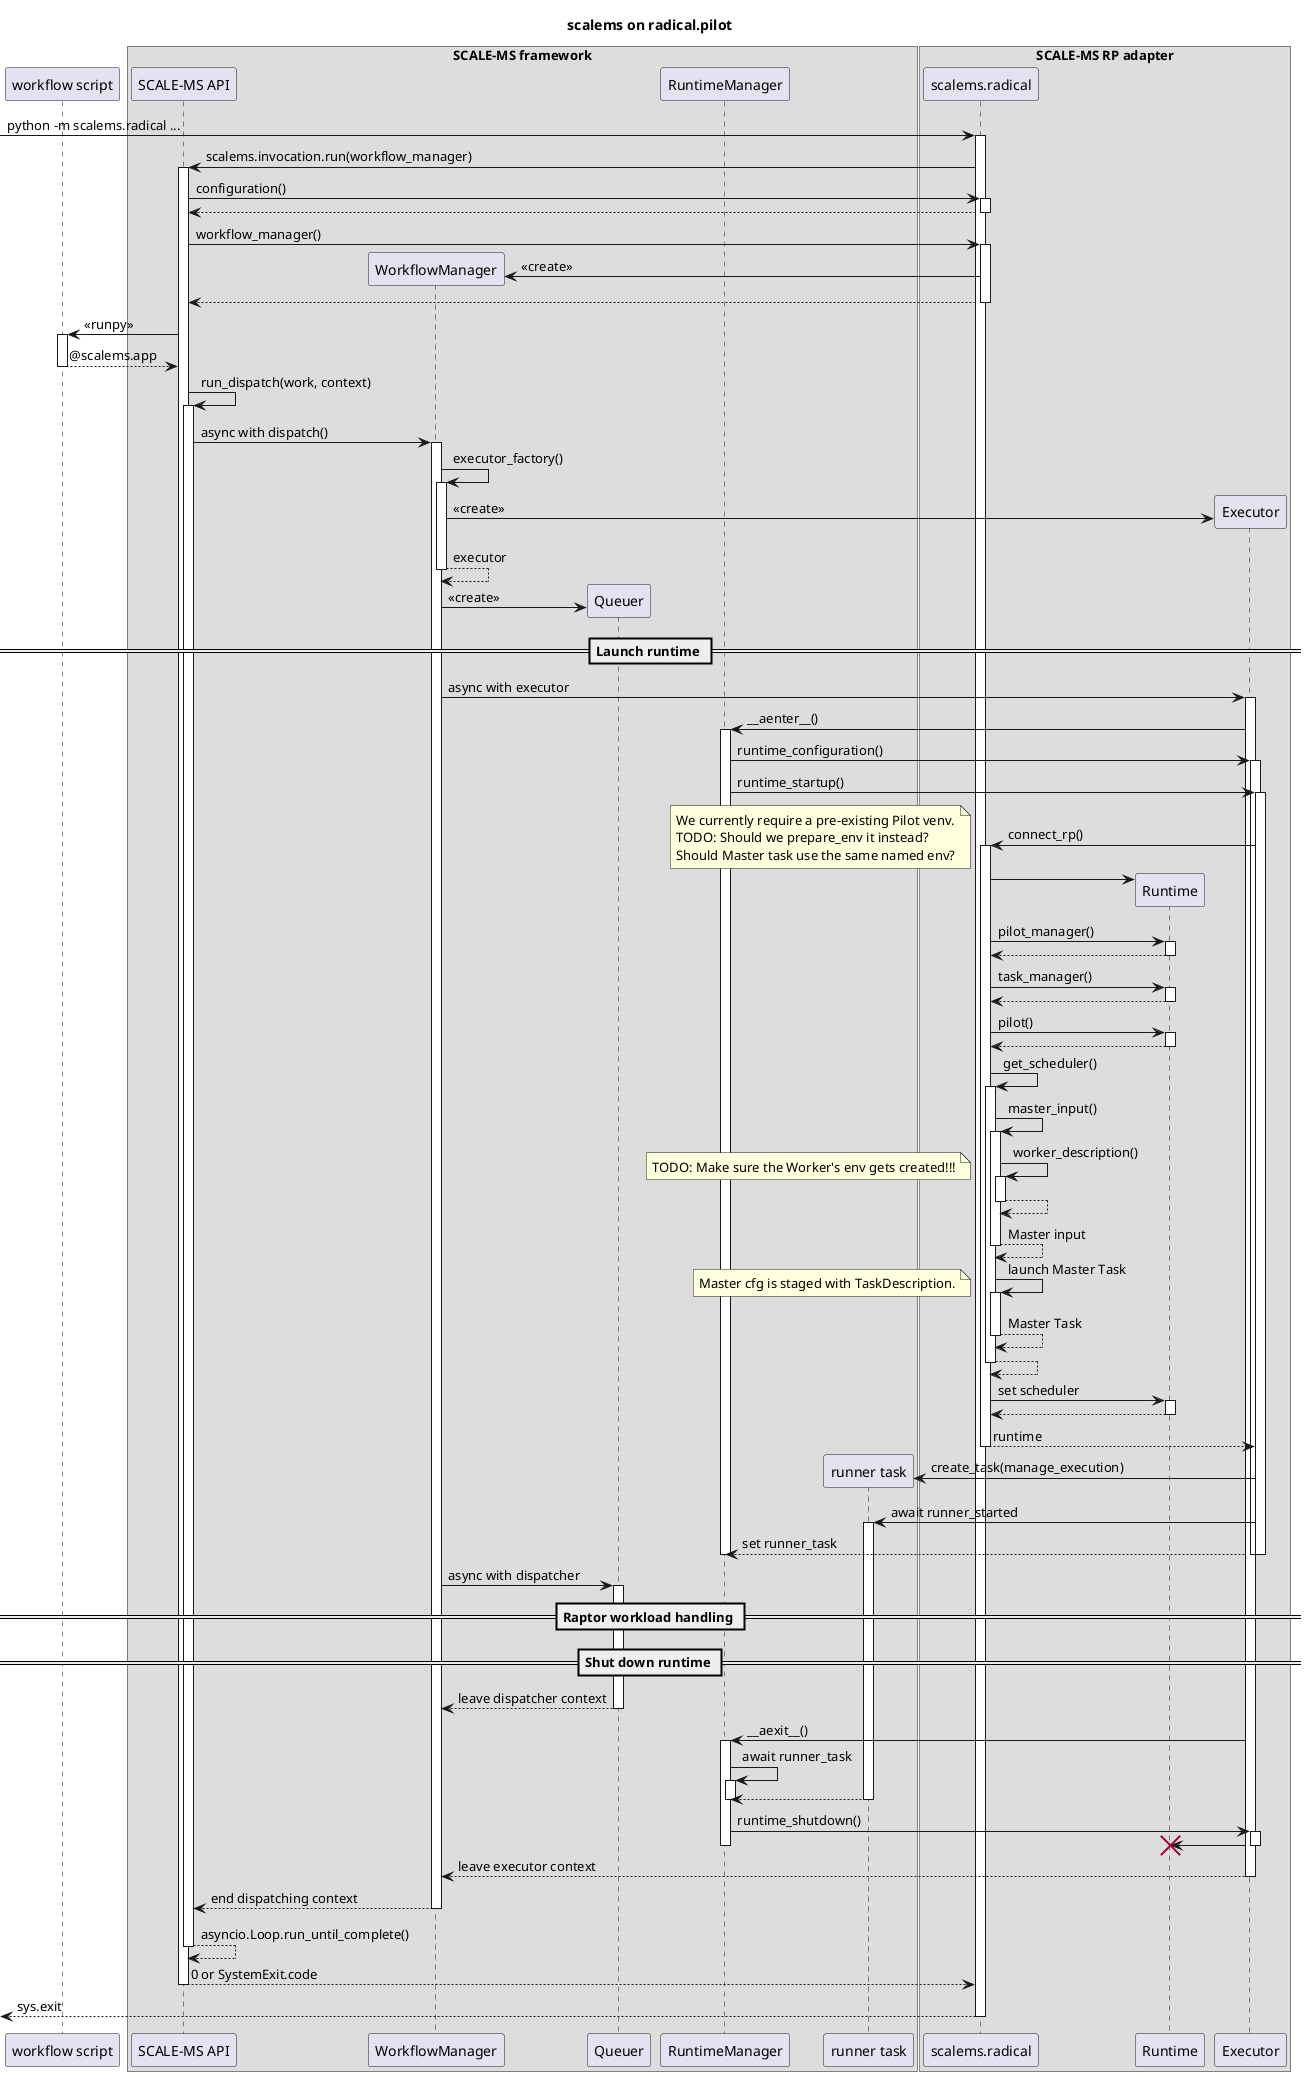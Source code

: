 @startuml
title scalems on radical.pilot

participant "workflow script" as script
box "SCALE-MS framework"
participant "SCALE-MS API" as scalems.Runtime
participant WorkflowManager as client_workflowmanager
participant Queuer
participant RuntimeManager
participant "runner task" as scalems.execution
end box
box "SCALE-MS RP adapter"
participant scalems.radical
participant Runtime as client_runtime
participant Executor as client_executor
end box

autoactivate on

-> scalems.radical: python -m scalems.radical ...

scalems.radical -> scalems.Runtime: scalems.invocation.run(workflow_manager)
scalems.Runtime -> scalems.radical: configuration()
return
scalems.Runtime -> scalems.radical: workflow_manager()
scalems.radical -> client_workflowmanager **: <<create>>
scalems.Runtime <-- scalems.radical:

scalems.Runtime -> script: <<runpy>>
return @scalems.app

scalems.Runtime -> scalems.Runtime: run_dispatch(work, context)
scalems.Runtime -> client_workflowmanager: async with dispatch()

client_workflowmanager -> client_workflowmanager: executor_factory()

client_workflowmanager -> client_executor **: <<create>>
client_workflowmanager --> client_workflowmanager: executor
client_workflowmanager -> Queuer **: <<create>>

== Launch runtime ==

client_workflowmanager -> client_executor: async with executor
client_executor -> RuntimeManager: ~__aenter__()
RuntimeManager -> client_executor: runtime_configuration()
RuntimeManager -> client_executor: runtime_startup()

client_executor -> scalems.radical: connect_rp()
note left
We currently require a pre-existing Pilot venv.
TODO: Should we prepare_env it instead?
Should Master task use the same named env?
end note
scalems.radical -> client_runtime **
scalems.radical -> client_runtime: pilot_manager()
return
scalems.radical -> client_runtime: task_manager()
return
scalems.radical -> client_runtime: pilot()
return

scalems.radical -> scalems.radical: get_scheduler()
scalems.radical -> scalems.radical: master_input()
scalems.radical -> scalems.radical: worker_description()
note left
TODO: Make sure the Worker's env gets created!!!
end note
return
return Master input
scalems.radical -> scalems.radical: launch Master Task
note left
Master cfg is staged with TaskDescription.
end note
return Master Task
return

scalems.radical -> client_runtime: set scheduler
return
return runtime
client_executor -> scalems.execution **: create_task(manage_execution)
client_executor -> scalems.execution: await runner_started
RuntimeManager <-- client_executor: set runner_task
deactivate client_executor
deactivate RuntimeManager

client_workflowmanager -> Queuer: async with dispatcher

== Raptor workload handling ==

== Shut down runtime ==

client_workflowmanager <-- Queuer: leave dispatcher context

client_executor -> RuntimeManager: ~__aexit__()
RuntimeManager -> RuntimeManager: await runner_task
RuntimeManager <-- scalems.execution
deactivate RuntimeManager
RuntimeManager -> client_executor: runtime_shutdown()

'TODO: Describe the RP runtime shutdown.

client_executor -> client_runtime !!
deactivate client_executor
deactivate RuntimeManager

client_workflowmanager <-- client_executor: leave executor context
scalems.Runtime <-- client_workflowmanager: end dispatching context
scalems.Runtime --> scalems.Runtime: asyncio.Loop.run_until_complete()
deactivate client_workflowmanager
scalems.Runtime --> scalems.radical: 0 or SystemExit.code
deactivate scalems.Runtime
<-- scalems.radical: sys.exit
@enduml
